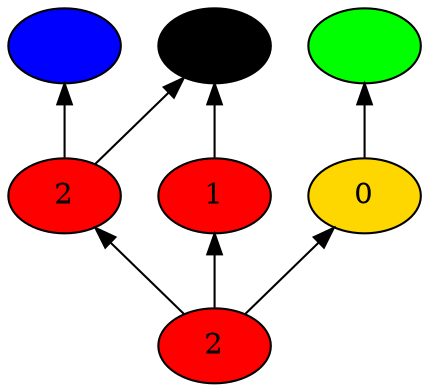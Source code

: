digraph {
rankdir=BT
fontsize=24
1["shape" ="ellipse" "style" ="filled" "fillcolor" ="red" "label" ="2" ]
2["shape" ="ellipse" "style" ="filled" "fillcolor" ="red" "label" ="2" ]
3["shape" ="ellipse" "style" ="filled" "fillcolor" ="red" "label" ="1" ]
4["shape" ="ellipse" "style" ="filled" "fillcolor" ="gold" "label" ="0" ]
5["shape" ="ellipse" "style" ="filled" "fillcolor" ="blue" "label" ="" ]
6["shape" ="ellipse" "style" ="filled" "fillcolor" ="black" "label" ="" ]
7["shape" ="ellipse" "style" ="filled" "fillcolor" ="green" "label" ="" ]
1 -> 2["color" ="black" "style" ="solid" "arrowhead" ="normal" ]
1 -> 3["color" ="black" "style" ="solid" "arrowhead" ="normal" ]
1 -> 4["color" ="black" "style" ="solid" "arrowhead" ="normal" ]
2 -> 5["color" ="black" "style" ="solid" "arrowhead" ="normal" ]
2 -> 6["color" ="black" "style" ="solid" "arrowhead" ="normal" ]
3 -> 6["color" ="black" "style" ="solid" "arrowhead" ="normal" ]
4 -> 7["color" ="black" "style" ="solid" "arrowhead" ="normal" ]
}